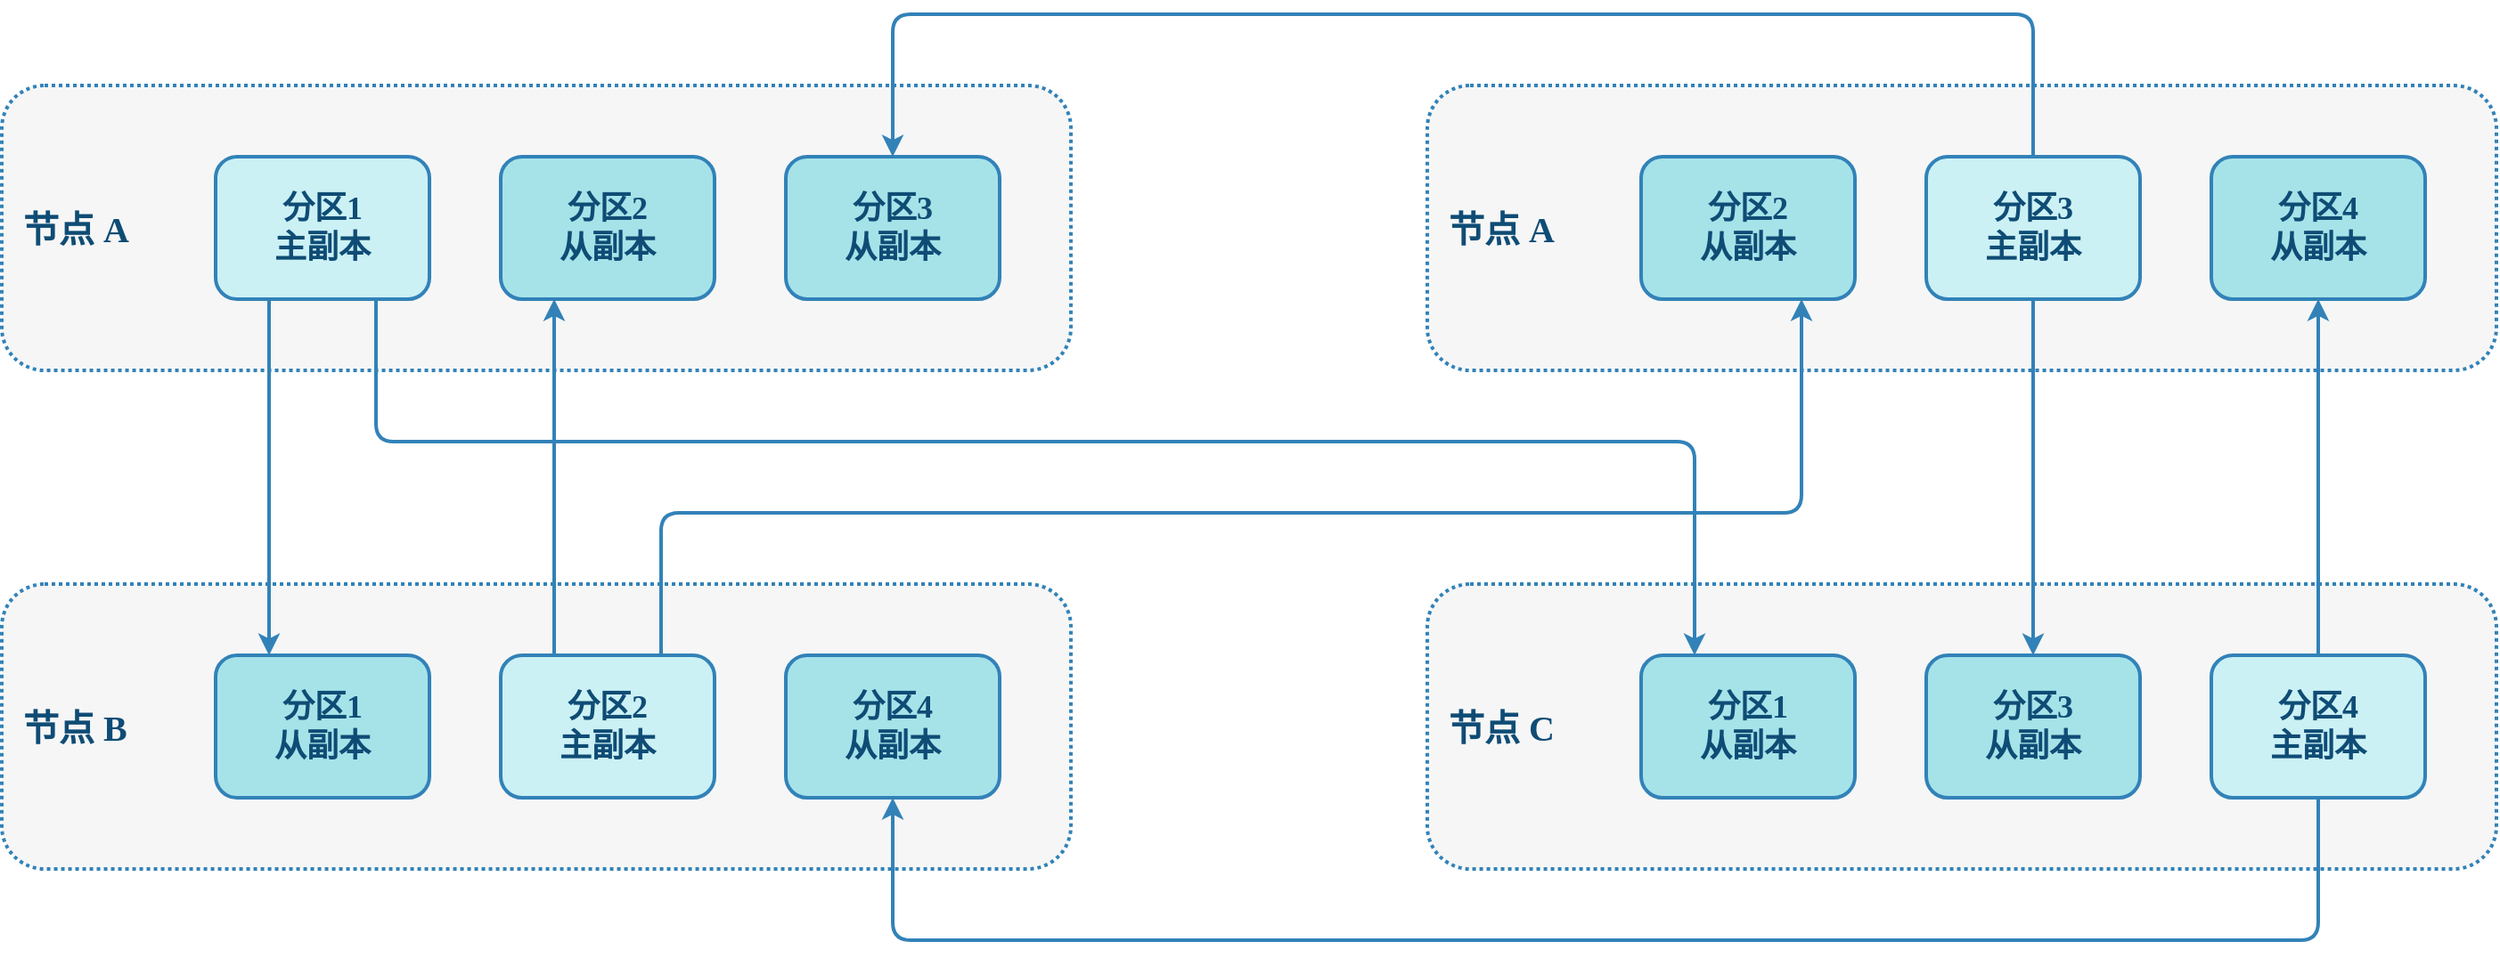 <mxfile compressed="true" version="22.0.3" type="device"><diagram id="GG3_ku9bhZJ1XPigSvOv" name="ES集群"><mxGraphModel dx="2049" dy="51" grid="1" gridSize="10" guides="1" tooltips="1" connect="1" arrows="1" fold="1" page="1" pageScale="1" pageWidth="1654" pageHeight="1169" background="none" math="0" shadow="0"><root><mxCell id="0"/><mxCell id="1" parent="0"/><mxCell id="t-LIZ6ImZNf8w4T92VGk-20" value="节点 A" style="rounded=1;whiteSpace=wrap;html=1;strokeColor=#3282B8;fillColor=#F6F6F6;fontFamily=Comic Sans MS;fontStyle=1;container=0;fontColor=#0F4C75;shadow=0;fontSize=20;strokeWidth=2;dashed=1;dashPattern=1 1;align=left;verticalAlign=middle;spacingLeft=10;" vertex="1" parent="1"><mxGeometry x="920" y="1480" width="600" height="160" as="geometry"/></mxCell><mxCell id="t-LIZ6ImZNf8w4T92VGk-12" value="节点 C" style="rounded=1;whiteSpace=wrap;html=1;strokeColor=#3282B8;fillColor=#F6F6F6;fontFamily=Comic Sans MS;fontStyle=1;container=0;fontColor=#0F4C75;shadow=0;fontSize=20;strokeWidth=2;dashed=1;dashPattern=1 1;align=left;verticalAlign=middle;spacingLeft=10;" vertex="1" parent="1"><mxGeometry x="920" y="1760" width="600" height="160" as="geometry"/></mxCell><mxCell id="t-LIZ6ImZNf8w4T92VGk-11" value="节点 B" style="rounded=1;whiteSpace=wrap;html=1;strokeColor=#3282B8;fillColor=#F6F6F6;fontFamily=Comic Sans MS;fontStyle=1;container=0;fontColor=#0F4C75;shadow=0;fontSize=20;strokeWidth=2;dashed=1;dashPattern=1 1;align=left;verticalAlign=middle;spacingLeft=10;" vertex="1" parent="1"><mxGeometry x="120" y="1760" width="600" height="160" as="geometry"/></mxCell><mxCell id="t-LIZ6ImZNf8w4T92VGk-1" value="节点 A" style="rounded=1;whiteSpace=wrap;html=1;strokeColor=#3282B8;fillColor=#F6F6F6;fontFamily=Comic Sans MS;fontStyle=1;container=0;fontColor=#0F4C75;shadow=0;fontSize=20;strokeWidth=2;dashed=1;dashPattern=1 1;align=left;verticalAlign=middle;spacingLeft=10;" vertex="1" parent="1"><mxGeometry x="120" y="1480" width="600" height="160" as="geometry"/></mxCell><mxCell id="t-LIZ6ImZNf8w4T92VGk-13" style="edgeStyle=orthogonalEdgeStyle;rounded=1;orthogonalLoop=1;jettySize=auto;html=1;entryX=0.25;entryY=0;entryDx=0;entryDy=0;strokeWidth=2;strokeColor=#3282B8;curved=1;exitX=0.25;exitY=1;exitDx=0;exitDy=0;" edge="1" parent="1" source="t-LIZ6ImZNf8w4T92VGk-2" target="t-LIZ6ImZNf8w4T92VGk-5"><mxGeometry relative="1" as="geometry"><mxPoint x="270" y="1600" as="sourcePoint"/></mxGeometry></mxCell><mxCell id="t-LIZ6ImZNf8w4T92VGk-15" style="edgeStyle=orthogonalEdgeStyle;shape=connector;rounded=1;orthogonalLoop=1;jettySize=auto;html=1;exitX=0.75;exitY=1;exitDx=0;exitDy=0;entryX=0.25;entryY=0;entryDx=0;entryDy=0;labelBackgroundColor=default;strokeColor=#3282B8;strokeWidth=2;align=center;verticalAlign=middle;fontFamily=Helvetica;fontSize=11;fontColor=default;endArrow=classic;" edge="1" parent="1" source="t-LIZ6ImZNf8w4T92VGk-2" target="t-LIZ6ImZNf8w4T92VGk-8"><mxGeometry relative="1" as="geometry"><Array as="points"><mxPoint x="330" y="1680"/><mxPoint x="1070" y="1680"/></Array></mxGeometry></mxCell><mxCell id="t-LIZ6ImZNf8w4T92VGk-2" value="&lt;div&gt;分区1&lt;/div&gt;&lt;div&gt;主副本&lt;/div&gt;" style="rounded=1;whiteSpace=wrap;html=1;fontFamily=Comic Sans MS;fontStyle=1;labelBackgroundColor=none;fillColor=#CBF1F5;strokeColor=#3282B8;fontColor=#0F4C75;shadow=0;container=0;fontSize=18;verticalAlign=middle;strokeWidth=2;" vertex="1" parent="1"><mxGeometry x="240" y="1520" width="120" height="80" as="geometry"/></mxCell><mxCell id="t-LIZ6ImZNf8w4T92VGk-3" value="&lt;div&gt;分区2&lt;/div&gt;&lt;div&gt;从副本&lt;/div&gt;" style="rounded=1;whiteSpace=wrap;html=1;fontFamily=Comic Sans MS;fontStyle=1;labelBackgroundColor=none;fillColor=#A6E3E9;strokeColor=#3282B8;fontColor=#0F4C75;shadow=0;container=0;fontSize=18;verticalAlign=middle;strokeWidth=2;" vertex="1" parent="1"><mxGeometry x="400" y="1520" width="120" height="80" as="geometry"/></mxCell><mxCell id="t-LIZ6ImZNf8w4T92VGk-4" value="&lt;div&gt;分区3&lt;/div&gt;&lt;div&gt;从副本&lt;/div&gt;" style="rounded=1;whiteSpace=wrap;html=1;fontFamily=Comic Sans MS;fontStyle=1;labelBackgroundColor=none;fillColor=#A6E3E9;strokeColor=#3282B8;fontColor=#0F4C75;shadow=0;container=0;fontSize=18;verticalAlign=middle;strokeWidth=2;" vertex="1" parent="1"><mxGeometry x="560" y="1520" width="120" height="80" as="geometry"/></mxCell><mxCell id="t-LIZ6ImZNf8w4T92VGk-5" value="&lt;div&gt;分区1&lt;/div&gt;&lt;div&gt;从副本&lt;/div&gt;" style="rounded=1;whiteSpace=wrap;html=1;fontFamily=Comic Sans MS;fontStyle=1;labelBackgroundColor=none;fillColor=#A6E3E9;strokeColor=#3282B8;fontColor=#0F4C75;shadow=0;container=0;fontSize=18;verticalAlign=middle;strokeWidth=2;" vertex="1" parent="1"><mxGeometry x="240" y="1800" width="120" height="80" as="geometry"/></mxCell><mxCell id="t-LIZ6ImZNf8w4T92VGk-16" style="edgeStyle=orthogonalEdgeStyle;shape=connector;rounded=1;orthogonalLoop=1;jettySize=auto;html=1;exitX=0.25;exitY=0;exitDx=0;exitDy=0;labelBackgroundColor=default;strokeColor=#3282B8;strokeWidth=2;align=center;verticalAlign=middle;fontFamily=Helvetica;fontSize=11;fontColor=default;endArrow=classic;curved=1;entryX=0.25;entryY=1;entryDx=0;entryDy=0;" edge="1" parent="1" source="t-LIZ6ImZNf8w4T92VGk-6" target="t-LIZ6ImZNf8w4T92VGk-3"><mxGeometry relative="1" as="geometry"/></mxCell><mxCell id="t-LIZ6ImZNf8w4T92VGk-25" style="edgeStyle=orthogonalEdgeStyle;shape=connector;rounded=1;orthogonalLoop=1;jettySize=auto;html=1;exitX=0.75;exitY=0;exitDx=0;exitDy=0;entryX=0.75;entryY=1;entryDx=0;entryDy=0;labelBackgroundColor=default;strokeColor=#3282B8;strokeWidth=2;align=center;verticalAlign=middle;fontFamily=Helvetica;fontSize=11;fontColor=default;endArrow=classic;" edge="1" parent="1" source="t-LIZ6ImZNf8w4T92VGk-6" target="t-LIZ6ImZNf8w4T92VGk-22"><mxGeometry relative="1" as="geometry"><Array as="points"><mxPoint x="490" y="1720"/><mxPoint x="1130" y="1720"/></Array></mxGeometry></mxCell><mxCell id="t-LIZ6ImZNf8w4T92VGk-6" value="&lt;div&gt;分区2&lt;/div&gt;&lt;div&gt;主副本&lt;/div&gt;" style="rounded=1;whiteSpace=wrap;html=1;fontFamily=Comic Sans MS;fontStyle=1;labelBackgroundColor=none;fillColor=#CBF1F5;strokeColor=#3282B8;fontColor=#0F4C75;shadow=0;container=0;fontSize=18;verticalAlign=middle;strokeWidth=2;" vertex="1" parent="1"><mxGeometry x="400" y="1800" width="120" height="80" as="geometry"/></mxCell><mxCell id="t-LIZ6ImZNf8w4T92VGk-7" value="&lt;div&gt;分区4&lt;/div&gt;&lt;div&gt;从副本&lt;/div&gt;" style="rounded=1;whiteSpace=wrap;html=1;fontFamily=Comic Sans MS;fontStyle=1;labelBackgroundColor=none;fillColor=#A6E3E9;strokeColor=#3282B8;fontColor=#0F4C75;shadow=0;container=0;fontSize=18;verticalAlign=middle;strokeWidth=2;" vertex="1" parent="1"><mxGeometry x="560" y="1800" width="120" height="80" as="geometry"/></mxCell><mxCell id="t-LIZ6ImZNf8w4T92VGk-8" value="&lt;div&gt;分区1&lt;/div&gt;&lt;div&gt;从副本&lt;/div&gt;" style="rounded=1;whiteSpace=wrap;html=1;fontFamily=Comic Sans MS;fontStyle=1;labelBackgroundColor=none;fillColor=#A6E3E9;strokeColor=#3282B8;fontColor=#0F4C75;shadow=0;container=0;fontSize=18;verticalAlign=middle;strokeWidth=2;" vertex="1" parent="1"><mxGeometry x="1040" y="1800" width="120" height="80" as="geometry"/></mxCell><mxCell id="t-LIZ6ImZNf8w4T92VGk-9" value="&lt;div&gt;分区3&lt;/div&gt;&lt;div&gt;从副本&lt;/div&gt;" style="rounded=1;whiteSpace=wrap;html=1;fontFamily=Comic Sans MS;fontStyle=1;labelBackgroundColor=none;fillColor=#A6E3E9;strokeColor=#3282B8;fontColor=#0F4C75;shadow=0;container=0;fontSize=18;verticalAlign=middle;strokeWidth=2;" vertex="1" parent="1"><mxGeometry x="1200" y="1800" width="120" height="80" as="geometry"/></mxCell><mxCell id="t-LIZ6ImZNf8w4T92VGk-18" style="edgeStyle=orthogonalEdgeStyle;shape=connector;rounded=1;orthogonalLoop=1;jettySize=auto;html=1;exitX=0.5;exitY=0;exitDx=0;exitDy=0;labelBackgroundColor=default;strokeColor=#3282B8;strokeWidth=2;align=center;verticalAlign=middle;fontFamily=Helvetica;fontSize=11;fontColor=default;endArrow=classic;entryX=0.5;entryY=0;entryDx=0;entryDy=0;" edge="1" parent="1" source="t-LIZ6ImZNf8w4T92VGk-21" target="t-LIZ6ImZNf8w4T92VGk-4"><mxGeometry relative="1" as="geometry"><Array as="points"><mxPoint x="1260" y="1440"/><mxPoint x="620" y="1440"/></Array></mxGeometry></mxCell><mxCell id="t-LIZ6ImZNf8w4T92VGk-19" style="edgeStyle=orthogonalEdgeStyle;shape=connector;rounded=1;orthogonalLoop=1;jettySize=auto;html=1;entryX=0.5;entryY=1;entryDx=0;entryDy=0;labelBackgroundColor=default;strokeColor=#3282B8;strokeWidth=2;align=center;verticalAlign=middle;fontFamily=Helvetica;fontSize=11;fontColor=default;endArrow=classic;exitX=0.5;exitY=1;exitDx=0;exitDy=0;" edge="1" parent="1" source="t-LIZ6ImZNf8w4T92VGk-10" target="t-LIZ6ImZNf8w4T92VGk-7"><mxGeometry relative="1" as="geometry"><Array as="points"><mxPoint x="1420" y="1960"/><mxPoint x="620" y="1960"/></Array></mxGeometry></mxCell><mxCell id="t-LIZ6ImZNf8w4T92VGk-26" style="edgeStyle=orthogonalEdgeStyle;shape=connector;curved=1;rounded=1;orthogonalLoop=1;jettySize=auto;html=1;entryX=0.5;entryY=1;entryDx=0;entryDy=0;labelBackgroundColor=default;strokeColor=#3282B8;strokeWidth=2;align=center;verticalAlign=middle;fontFamily=Helvetica;fontSize=11;fontColor=default;endArrow=classic;" edge="1" parent="1" source="t-LIZ6ImZNf8w4T92VGk-10" target="t-LIZ6ImZNf8w4T92VGk-23"><mxGeometry relative="1" as="geometry"/></mxCell><mxCell id="t-LIZ6ImZNf8w4T92VGk-10" value="&lt;div&gt;分区4&lt;/div&gt;&lt;div&gt;主副本&lt;/div&gt;" style="rounded=1;whiteSpace=wrap;html=1;fontFamily=Comic Sans MS;fontStyle=1;labelBackgroundColor=none;fillColor=#CBF1F5;strokeColor=#3282B8;fontColor=#0F4C75;shadow=0;container=0;fontSize=18;verticalAlign=middle;strokeWidth=2;" vertex="1" parent="1"><mxGeometry x="1360" y="1800" width="120" height="80" as="geometry"/></mxCell><mxCell id="t-LIZ6ImZNf8w4T92VGk-22" value="&lt;div&gt;分区2&lt;/div&gt;&lt;div&gt;从副本&lt;/div&gt;" style="rounded=1;whiteSpace=wrap;html=1;fontFamily=Comic Sans MS;fontStyle=1;labelBackgroundColor=none;fillColor=#A6E3E9;strokeColor=#3282B8;fontColor=#0F4C75;shadow=0;container=0;fontSize=18;verticalAlign=middle;strokeWidth=2;" vertex="1" parent="1"><mxGeometry x="1040" y="1520" width="120" height="80" as="geometry"/></mxCell><mxCell id="t-LIZ6ImZNf8w4T92VGk-23" value="&lt;div&gt;分区4&lt;/div&gt;&lt;div&gt;从副本&lt;/div&gt;" style="rounded=1;whiteSpace=wrap;html=1;fontFamily=Comic Sans MS;fontStyle=1;labelBackgroundColor=none;fillColor=#A6E3E9;strokeColor=#3282B8;fontColor=#0F4C75;shadow=0;container=0;fontSize=18;verticalAlign=middle;strokeWidth=2;" vertex="1" parent="1"><mxGeometry x="1360" y="1520" width="120" height="80" as="geometry"/></mxCell><mxCell id="t-LIZ6ImZNf8w4T92VGk-27" style="edgeStyle=orthogonalEdgeStyle;shape=connector;curved=1;rounded=1;orthogonalLoop=1;jettySize=auto;html=1;exitX=0.5;exitY=1;exitDx=0;exitDy=0;labelBackgroundColor=default;strokeColor=#3282B8;strokeWidth=2;align=center;verticalAlign=middle;fontFamily=Helvetica;fontSize=11;fontColor=default;endArrow=classic;" edge="1" parent="1" source="t-LIZ6ImZNf8w4T92VGk-21" target="t-LIZ6ImZNf8w4T92VGk-9"><mxGeometry relative="1" as="geometry"/></mxCell><mxCell id="t-LIZ6ImZNf8w4T92VGk-21" value="&lt;div&gt;分区3&lt;/div&gt;&lt;div&gt;主副本&lt;/div&gt;" style="rounded=1;whiteSpace=wrap;html=1;fontFamily=Comic Sans MS;fontStyle=1;labelBackgroundColor=none;fillColor=#CBF1F5;strokeColor=#3282B8;fontColor=#0F4C75;shadow=0;container=0;fontSize=18;verticalAlign=middle;strokeWidth=2;" vertex="1" parent="1"><mxGeometry x="1200" y="1520" width="120" height="80" as="geometry"/></mxCell></root></mxGraphModel></diagram></mxfile>